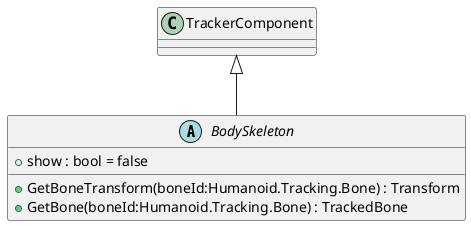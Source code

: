 @startuml
abstract class BodySkeleton {
    + show : bool = false
    + GetBoneTransform(boneId:Humanoid.Tracking.Bone) : Transform
    + GetBone(boneId:Humanoid.Tracking.Bone) : TrackedBone
}
TrackerComponent <|-- BodySkeleton
@enduml

